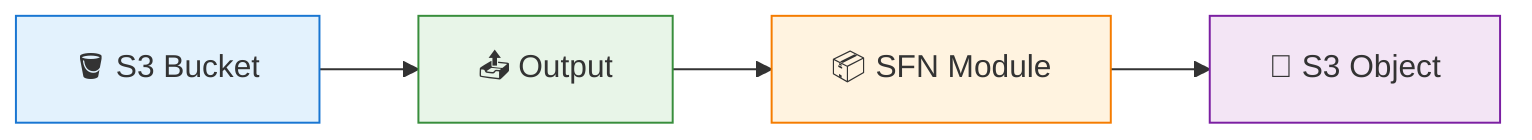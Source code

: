 flowchart LR
    S3["🪣 S3 Bucket"] --> OUT["📤 Output"] --> MAIN["📦 SFN Module"] --> OBJ["📄 S3 Object"]
    
    style S3 fill:#e3f2fd,stroke:#1976d2
    style OUT fill:#e8f5e8,stroke:#388e3c
    style MAIN fill:#fff3e0,stroke:#f57c00
    style OBJ fill:#f3e5f5,stroke:#7b1fa2